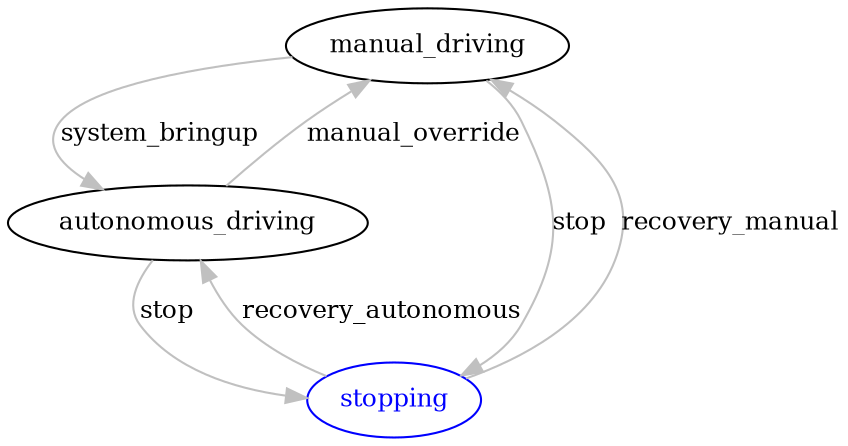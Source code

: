 digraph G {
graph [bgcolor=white]
0 [color=black,fontsize=12,shape=ellipse,label="manual_driving"]
;
1 [color=black,fontsize=12,shape=ellipse,label="autonomous_driving"]
;
2 [color=blue,fontsize=12,shape=ellipse,label="stopping"]
[fontcolor=blue]
;
0->1 [color=gray]
[fontsize=12]
[style=solid]
[fontcolor=black]
[label="system_bringup"]
;
0->2 [color=gray]
[fontsize=12]
[style=solid]
[fontcolor=black]
[label="stop"]
;
1->0 [color=gray]
[fontsize=12]
[style=solid]
[fontcolor=black]
[label="manual_override"]
;
1->2 [color=gray]
[fontsize=12]
[style=solid]
[fontcolor=black]
[label="stop"]
;
2->0 [color=gray]
[fontsize=12]
[style=solid]
[fontcolor=black]
[label="recovery_manual"]
;
2->1 [color=gray]
[fontsize=12]
[style=solid]
[fontcolor=black]
[label="recovery_autonomous"]
;
}
